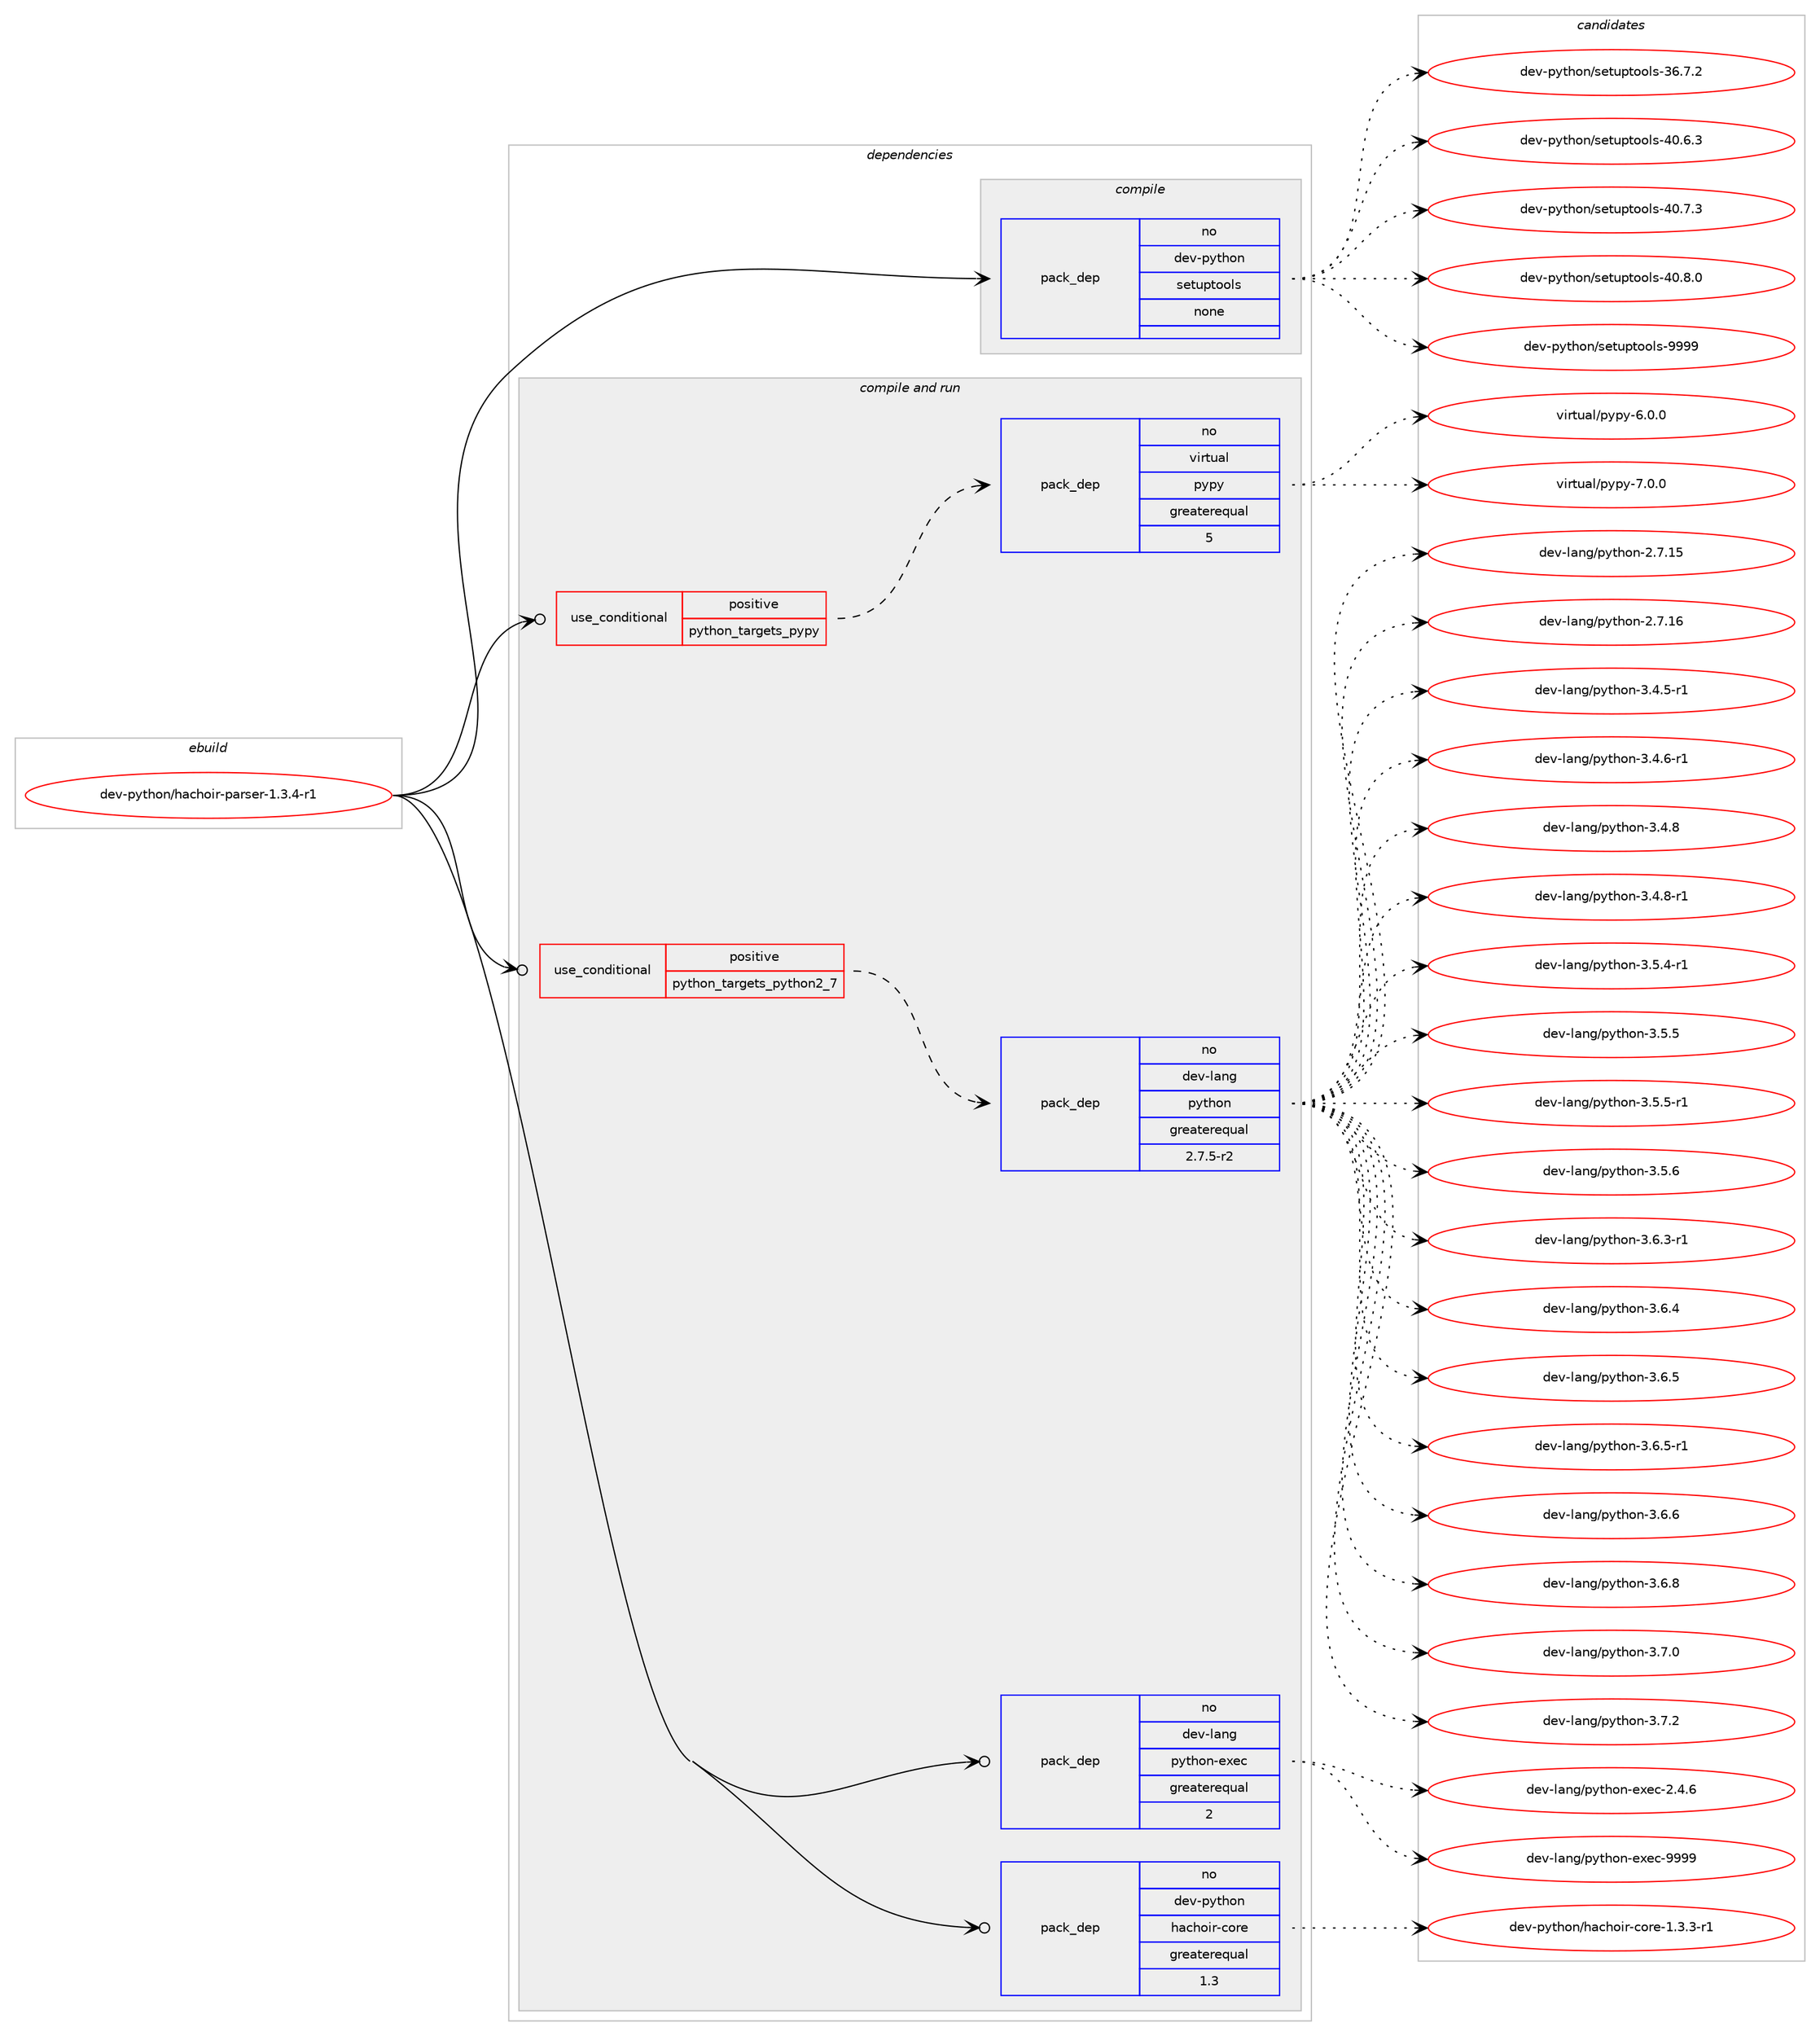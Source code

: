 digraph prolog {

# *************
# Graph options
# *************

newrank=true;
concentrate=true;
compound=true;
graph [rankdir=LR,fontname=Helvetica,fontsize=10,ranksep=1.5];#, ranksep=2.5, nodesep=0.2];
edge  [arrowhead=vee];
node  [fontname=Helvetica,fontsize=10];

# **********
# The ebuild
# **********

subgraph cluster_leftcol {
color=gray;
rank=same;
label=<<i>ebuild</i>>;
id [label="dev-python/hachoir-parser-1.3.4-r1", color=red, width=4, href="../dev-python/hachoir-parser-1.3.4-r1.svg"];
}

# ****************
# The dependencies
# ****************

subgraph cluster_midcol {
color=gray;
label=<<i>dependencies</i>>;
subgraph cluster_compile {
fillcolor="#eeeeee";
style=filled;
label=<<i>compile</i>>;
subgraph pack1013896 {
dependency1412462 [label=<<TABLE BORDER="0" CELLBORDER="1" CELLSPACING="0" CELLPADDING="4" WIDTH="220"><TR><TD ROWSPAN="6" CELLPADDING="30">pack_dep</TD></TR><TR><TD WIDTH="110">no</TD></TR><TR><TD>dev-python</TD></TR><TR><TD>setuptools</TD></TR><TR><TD>none</TD></TR><TR><TD></TD></TR></TABLE>>, shape=none, color=blue];
}
id:e -> dependency1412462:w [weight=20,style="solid",arrowhead="vee"];
}
subgraph cluster_compileandrun {
fillcolor="#eeeeee";
style=filled;
label=<<i>compile and run</i>>;
subgraph cond375297 {
dependency1412463 [label=<<TABLE BORDER="0" CELLBORDER="1" CELLSPACING="0" CELLPADDING="4"><TR><TD ROWSPAN="3" CELLPADDING="10">use_conditional</TD></TR><TR><TD>positive</TD></TR><TR><TD>python_targets_pypy</TD></TR></TABLE>>, shape=none, color=red];
subgraph pack1013897 {
dependency1412464 [label=<<TABLE BORDER="0" CELLBORDER="1" CELLSPACING="0" CELLPADDING="4" WIDTH="220"><TR><TD ROWSPAN="6" CELLPADDING="30">pack_dep</TD></TR><TR><TD WIDTH="110">no</TD></TR><TR><TD>virtual</TD></TR><TR><TD>pypy</TD></TR><TR><TD>greaterequal</TD></TR><TR><TD>5</TD></TR></TABLE>>, shape=none, color=blue];
}
dependency1412463:e -> dependency1412464:w [weight=20,style="dashed",arrowhead="vee"];
}
id:e -> dependency1412463:w [weight=20,style="solid",arrowhead="odotvee"];
subgraph cond375298 {
dependency1412465 [label=<<TABLE BORDER="0" CELLBORDER="1" CELLSPACING="0" CELLPADDING="4"><TR><TD ROWSPAN="3" CELLPADDING="10">use_conditional</TD></TR><TR><TD>positive</TD></TR><TR><TD>python_targets_python2_7</TD></TR></TABLE>>, shape=none, color=red];
subgraph pack1013898 {
dependency1412466 [label=<<TABLE BORDER="0" CELLBORDER="1" CELLSPACING="0" CELLPADDING="4" WIDTH="220"><TR><TD ROWSPAN="6" CELLPADDING="30">pack_dep</TD></TR><TR><TD WIDTH="110">no</TD></TR><TR><TD>dev-lang</TD></TR><TR><TD>python</TD></TR><TR><TD>greaterequal</TD></TR><TR><TD>2.7.5-r2</TD></TR></TABLE>>, shape=none, color=blue];
}
dependency1412465:e -> dependency1412466:w [weight=20,style="dashed",arrowhead="vee"];
}
id:e -> dependency1412465:w [weight=20,style="solid",arrowhead="odotvee"];
subgraph pack1013899 {
dependency1412467 [label=<<TABLE BORDER="0" CELLBORDER="1" CELLSPACING="0" CELLPADDING="4" WIDTH="220"><TR><TD ROWSPAN="6" CELLPADDING="30">pack_dep</TD></TR><TR><TD WIDTH="110">no</TD></TR><TR><TD>dev-lang</TD></TR><TR><TD>python-exec</TD></TR><TR><TD>greaterequal</TD></TR><TR><TD>2</TD></TR></TABLE>>, shape=none, color=blue];
}
id:e -> dependency1412467:w [weight=20,style="solid",arrowhead="odotvee"];
subgraph pack1013900 {
dependency1412468 [label=<<TABLE BORDER="0" CELLBORDER="1" CELLSPACING="0" CELLPADDING="4" WIDTH="220"><TR><TD ROWSPAN="6" CELLPADDING="30">pack_dep</TD></TR><TR><TD WIDTH="110">no</TD></TR><TR><TD>dev-python</TD></TR><TR><TD>hachoir-core</TD></TR><TR><TD>greaterequal</TD></TR><TR><TD>1.3</TD></TR></TABLE>>, shape=none, color=blue];
}
id:e -> dependency1412468:w [weight=20,style="solid",arrowhead="odotvee"];
}
subgraph cluster_run {
fillcolor="#eeeeee";
style=filled;
label=<<i>run</i>>;
}
}

# **************
# The candidates
# **************

subgraph cluster_choices {
rank=same;
color=gray;
label=<<i>candidates</i>>;

subgraph choice1013896 {
color=black;
nodesep=1;
choice100101118451121211161041111104711510111611711211611111110811545515446554650 [label="dev-python/setuptools-36.7.2", color=red, width=4,href="../dev-python/setuptools-36.7.2.svg"];
choice100101118451121211161041111104711510111611711211611111110811545524846544651 [label="dev-python/setuptools-40.6.3", color=red, width=4,href="../dev-python/setuptools-40.6.3.svg"];
choice100101118451121211161041111104711510111611711211611111110811545524846554651 [label="dev-python/setuptools-40.7.3", color=red, width=4,href="../dev-python/setuptools-40.7.3.svg"];
choice100101118451121211161041111104711510111611711211611111110811545524846564648 [label="dev-python/setuptools-40.8.0", color=red, width=4,href="../dev-python/setuptools-40.8.0.svg"];
choice10010111845112121116104111110471151011161171121161111111081154557575757 [label="dev-python/setuptools-9999", color=red, width=4,href="../dev-python/setuptools-9999.svg"];
dependency1412462:e -> choice100101118451121211161041111104711510111611711211611111110811545515446554650:w [style=dotted,weight="100"];
dependency1412462:e -> choice100101118451121211161041111104711510111611711211611111110811545524846544651:w [style=dotted,weight="100"];
dependency1412462:e -> choice100101118451121211161041111104711510111611711211611111110811545524846554651:w [style=dotted,weight="100"];
dependency1412462:e -> choice100101118451121211161041111104711510111611711211611111110811545524846564648:w [style=dotted,weight="100"];
dependency1412462:e -> choice10010111845112121116104111110471151011161171121161111111081154557575757:w [style=dotted,weight="100"];
}
subgraph choice1013897 {
color=black;
nodesep=1;
choice1181051141161179710847112121112121455446484648 [label="virtual/pypy-6.0.0", color=red, width=4,href="../virtual/pypy-6.0.0.svg"];
choice1181051141161179710847112121112121455546484648 [label="virtual/pypy-7.0.0", color=red, width=4,href="../virtual/pypy-7.0.0.svg"];
dependency1412464:e -> choice1181051141161179710847112121112121455446484648:w [style=dotted,weight="100"];
dependency1412464:e -> choice1181051141161179710847112121112121455546484648:w [style=dotted,weight="100"];
}
subgraph choice1013898 {
color=black;
nodesep=1;
choice10010111845108971101034711212111610411111045504655464953 [label="dev-lang/python-2.7.15", color=red, width=4,href="../dev-lang/python-2.7.15.svg"];
choice10010111845108971101034711212111610411111045504655464954 [label="dev-lang/python-2.7.16", color=red, width=4,href="../dev-lang/python-2.7.16.svg"];
choice1001011184510897110103471121211161041111104551465246534511449 [label="dev-lang/python-3.4.5-r1", color=red, width=4,href="../dev-lang/python-3.4.5-r1.svg"];
choice1001011184510897110103471121211161041111104551465246544511449 [label="dev-lang/python-3.4.6-r1", color=red, width=4,href="../dev-lang/python-3.4.6-r1.svg"];
choice100101118451089711010347112121116104111110455146524656 [label="dev-lang/python-3.4.8", color=red, width=4,href="../dev-lang/python-3.4.8.svg"];
choice1001011184510897110103471121211161041111104551465246564511449 [label="dev-lang/python-3.4.8-r1", color=red, width=4,href="../dev-lang/python-3.4.8-r1.svg"];
choice1001011184510897110103471121211161041111104551465346524511449 [label="dev-lang/python-3.5.4-r1", color=red, width=4,href="../dev-lang/python-3.5.4-r1.svg"];
choice100101118451089711010347112121116104111110455146534653 [label="dev-lang/python-3.5.5", color=red, width=4,href="../dev-lang/python-3.5.5.svg"];
choice1001011184510897110103471121211161041111104551465346534511449 [label="dev-lang/python-3.5.5-r1", color=red, width=4,href="../dev-lang/python-3.5.5-r1.svg"];
choice100101118451089711010347112121116104111110455146534654 [label="dev-lang/python-3.5.6", color=red, width=4,href="../dev-lang/python-3.5.6.svg"];
choice1001011184510897110103471121211161041111104551465446514511449 [label="dev-lang/python-3.6.3-r1", color=red, width=4,href="../dev-lang/python-3.6.3-r1.svg"];
choice100101118451089711010347112121116104111110455146544652 [label="dev-lang/python-3.6.4", color=red, width=4,href="../dev-lang/python-3.6.4.svg"];
choice100101118451089711010347112121116104111110455146544653 [label="dev-lang/python-3.6.5", color=red, width=4,href="../dev-lang/python-3.6.5.svg"];
choice1001011184510897110103471121211161041111104551465446534511449 [label="dev-lang/python-3.6.5-r1", color=red, width=4,href="../dev-lang/python-3.6.5-r1.svg"];
choice100101118451089711010347112121116104111110455146544654 [label="dev-lang/python-3.6.6", color=red, width=4,href="../dev-lang/python-3.6.6.svg"];
choice100101118451089711010347112121116104111110455146544656 [label="dev-lang/python-3.6.8", color=red, width=4,href="../dev-lang/python-3.6.8.svg"];
choice100101118451089711010347112121116104111110455146554648 [label="dev-lang/python-3.7.0", color=red, width=4,href="../dev-lang/python-3.7.0.svg"];
choice100101118451089711010347112121116104111110455146554650 [label="dev-lang/python-3.7.2", color=red, width=4,href="../dev-lang/python-3.7.2.svg"];
dependency1412466:e -> choice10010111845108971101034711212111610411111045504655464953:w [style=dotted,weight="100"];
dependency1412466:e -> choice10010111845108971101034711212111610411111045504655464954:w [style=dotted,weight="100"];
dependency1412466:e -> choice1001011184510897110103471121211161041111104551465246534511449:w [style=dotted,weight="100"];
dependency1412466:e -> choice1001011184510897110103471121211161041111104551465246544511449:w [style=dotted,weight="100"];
dependency1412466:e -> choice100101118451089711010347112121116104111110455146524656:w [style=dotted,weight="100"];
dependency1412466:e -> choice1001011184510897110103471121211161041111104551465246564511449:w [style=dotted,weight="100"];
dependency1412466:e -> choice1001011184510897110103471121211161041111104551465346524511449:w [style=dotted,weight="100"];
dependency1412466:e -> choice100101118451089711010347112121116104111110455146534653:w [style=dotted,weight="100"];
dependency1412466:e -> choice1001011184510897110103471121211161041111104551465346534511449:w [style=dotted,weight="100"];
dependency1412466:e -> choice100101118451089711010347112121116104111110455146534654:w [style=dotted,weight="100"];
dependency1412466:e -> choice1001011184510897110103471121211161041111104551465446514511449:w [style=dotted,weight="100"];
dependency1412466:e -> choice100101118451089711010347112121116104111110455146544652:w [style=dotted,weight="100"];
dependency1412466:e -> choice100101118451089711010347112121116104111110455146544653:w [style=dotted,weight="100"];
dependency1412466:e -> choice1001011184510897110103471121211161041111104551465446534511449:w [style=dotted,weight="100"];
dependency1412466:e -> choice100101118451089711010347112121116104111110455146544654:w [style=dotted,weight="100"];
dependency1412466:e -> choice100101118451089711010347112121116104111110455146544656:w [style=dotted,weight="100"];
dependency1412466:e -> choice100101118451089711010347112121116104111110455146554648:w [style=dotted,weight="100"];
dependency1412466:e -> choice100101118451089711010347112121116104111110455146554650:w [style=dotted,weight="100"];
}
subgraph choice1013899 {
color=black;
nodesep=1;
choice1001011184510897110103471121211161041111104510112010199455046524654 [label="dev-lang/python-exec-2.4.6", color=red, width=4,href="../dev-lang/python-exec-2.4.6.svg"];
choice10010111845108971101034711212111610411111045101120101994557575757 [label="dev-lang/python-exec-9999", color=red, width=4,href="../dev-lang/python-exec-9999.svg"];
dependency1412467:e -> choice1001011184510897110103471121211161041111104510112010199455046524654:w [style=dotted,weight="100"];
dependency1412467:e -> choice10010111845108971101034711212111610411111045101120101994557575757:w [style=dotted,weight="100"];
}
subgraph choice1013900 {
color=black;
nodesep=1;
choice1001011184511212111610411111047104979910411110511445991111141014549465146514511449 [label="dev-python/hachoir-core-1.3.3-r1", color=red, width=4,href="../dev-python/hachoir-core-1.3.3-r1.svg"];
dependency1412468:e -> choice1001011184511212111610411111047104979910411110511445991111141014549465146514511449:w [style=dotted,weight="100"];
}
}

}

